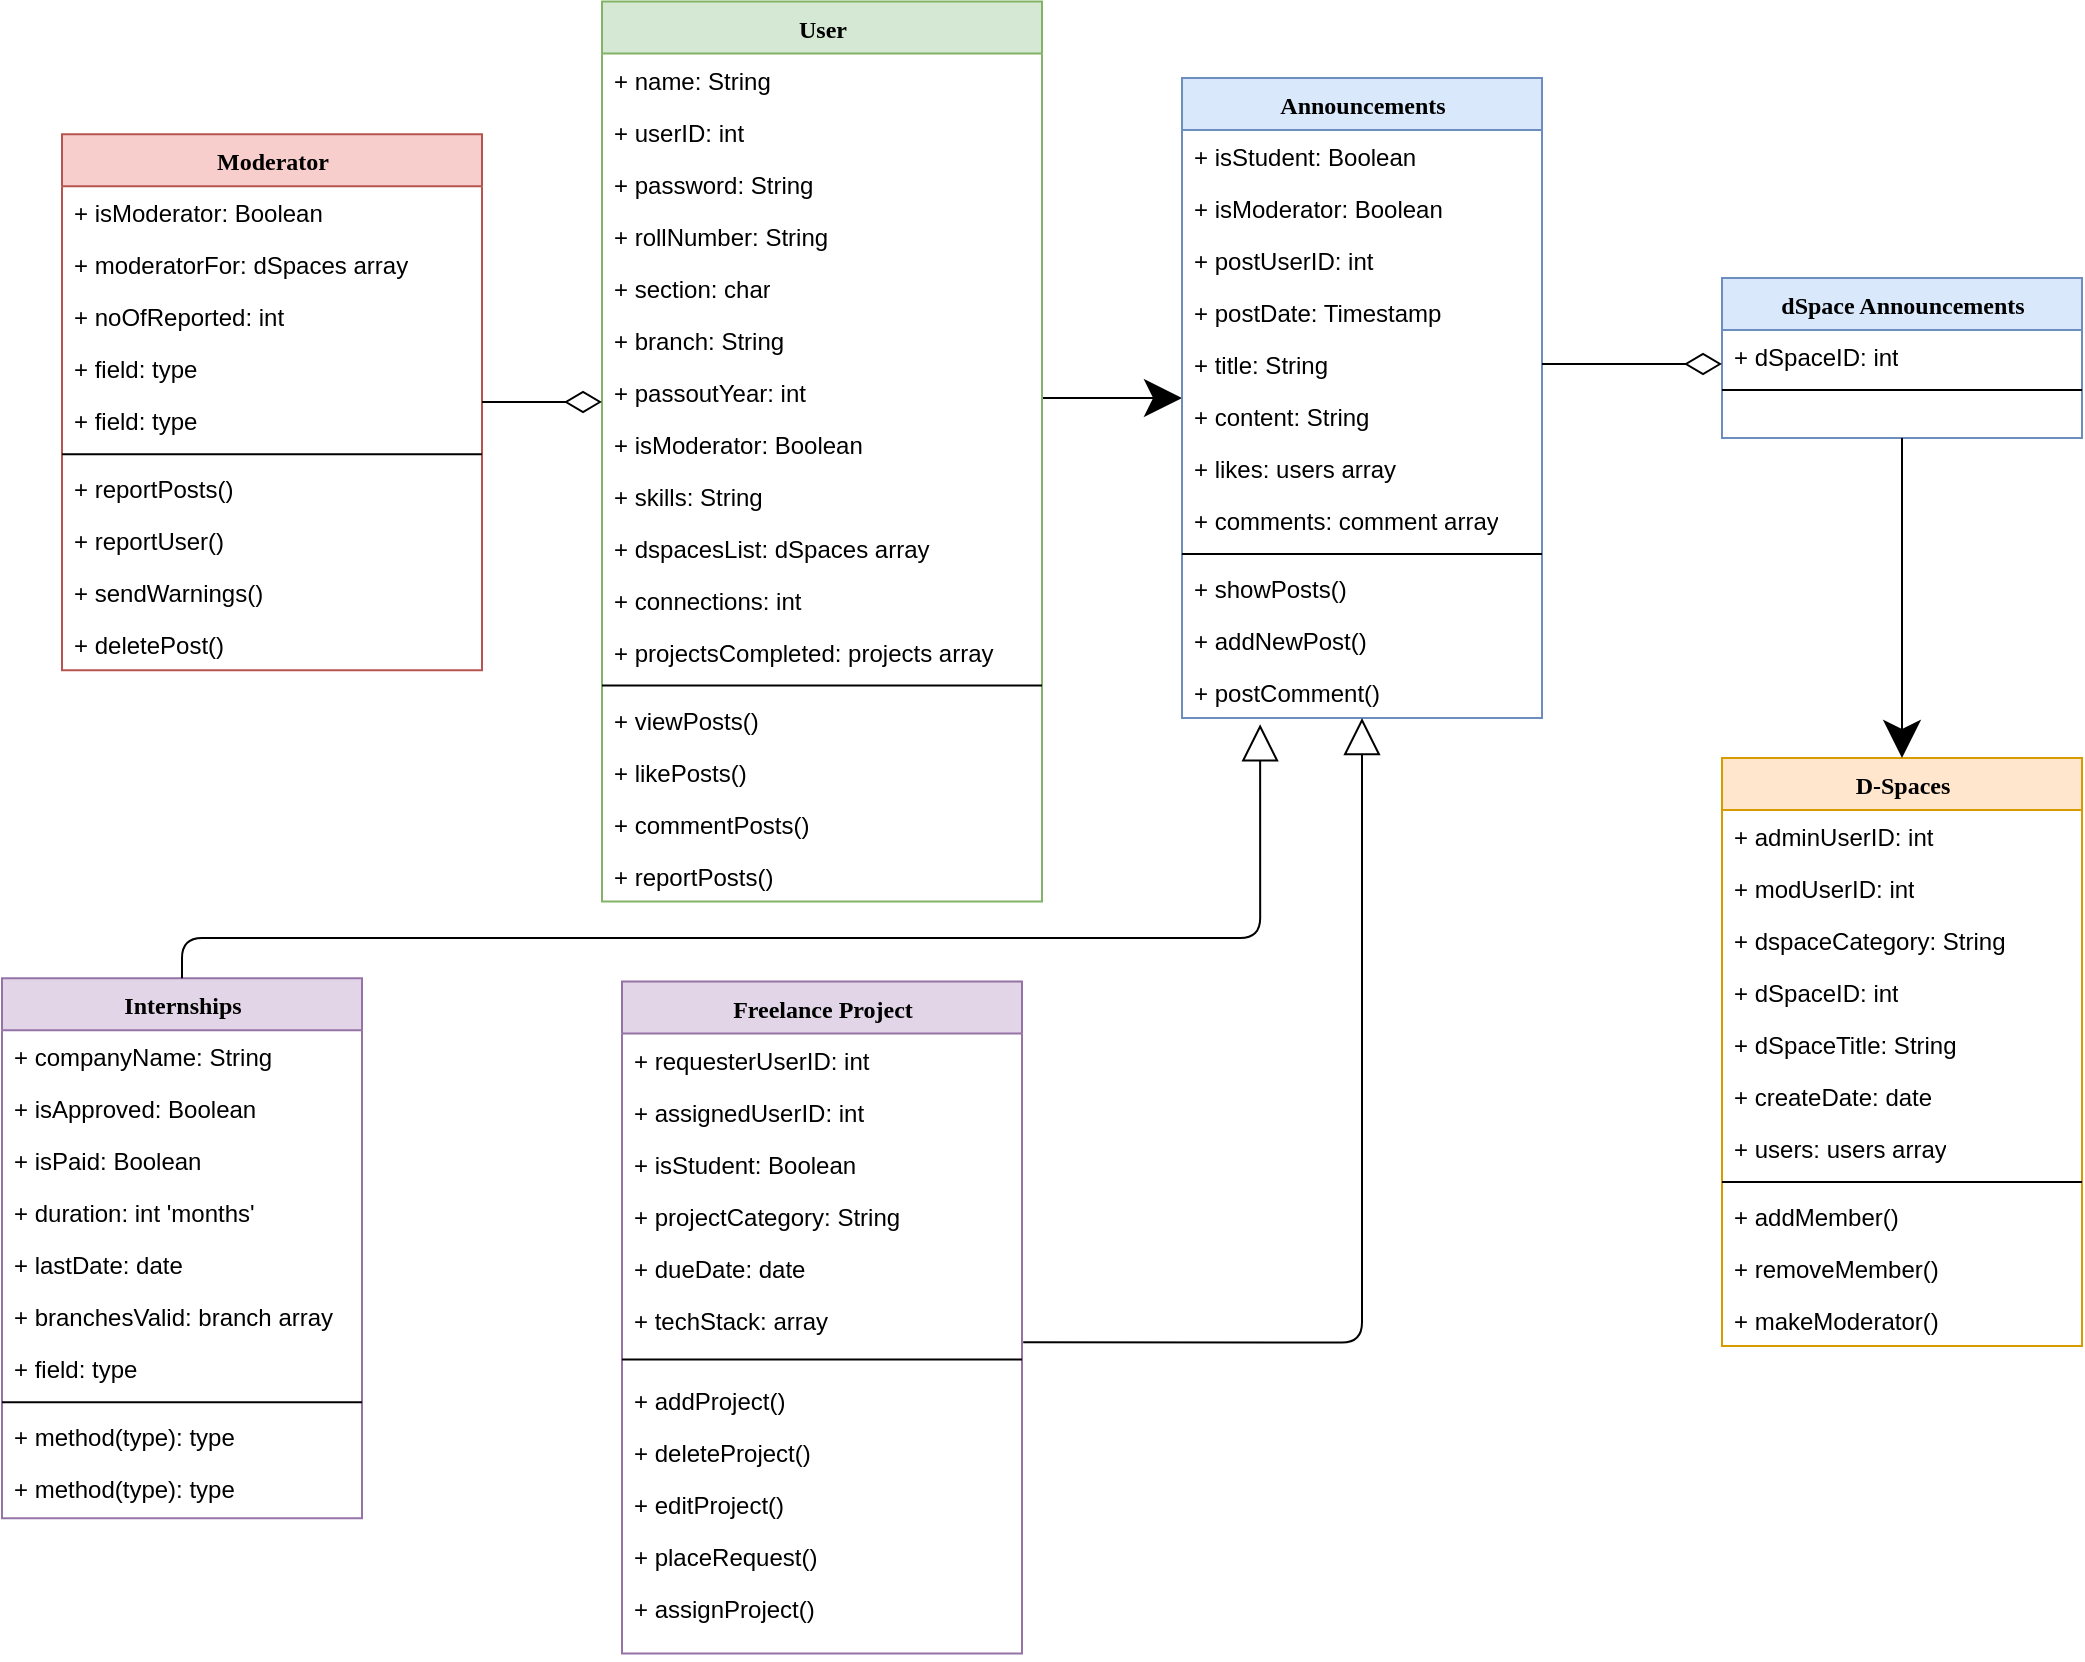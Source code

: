 <mxfile version="12.5.4" type="device"><diagram name="Page-1" id="9f46799a-70d6-7492-0946-bef42562c5a5"><mxGraphModel dx="2031" dy="1064" grid="1" gridSize="10" guides="1" tooltips="1" connect="1" arrows="1" fold="1" page="1" pageScale="1" pageWidth="1100" pageHeight="850" background="#ffffff" math="0" shadow="0"><root><mxCell id="0"/><mxCell id="1" parent="0"/><mxCell id="78961159f06e98e8-17" value="Moderator" style="swimlane;html=1;fontStyle=1;align=center;verticalAlign=top;childLayout=stackLayout;horizontal=1;startSize=26;horizontalStack=0;resizeParent=1;resizeLast=0;collapsible=1;marginBottom=0;swimlaneFillColor=#ffffff;rounded=0;shadow=0;comic=0;labelBackgroundColor=none;strokeWidth=1;fillColor=#f8cecc;fontFamily=Verdana;fontSize=12;strokeColor=#b85450;" parent="1" vertex="1"><mxGeometry x="60" y="78.12" width="210" height="268" as="geometry"/></mxCell><mxCell id="78961159f06e98e8-21" value="+ isModerator: Boolean" style="text;html=1;strokeColor=none;fillColor=none;align=left;verticalAlign=top;spacingLeft=4;spacingRight=4;whiteSpace=wrap;overflow=hidden;rotatable=0;points=[[0,0.5],[1,0.5]];portConstraint=eastwest;" parent="78961159f06e98e8-17" vertex="1"><mxGeometry y="26" width="210" height="26" as="geometry"/></mxCell><mxCell id="78961159f06e98e8-23" value="+ moderatorFor: dSpaces array" style="text;html=1;strokeColor=none;fillColor=none;align=left;verticalAlign=top;spacingLeft=4;spacingRight=4;whiteSpace=wrap;overflow=hidden;rotatable=0;points=[[0,0.5],[1,0.5]];portConstraint=eastwest;" parent="78961159f06e98e8-17" vertex="1"><mxGeometry y="52" width="210" height="26" as="geometry"/></mxCell><mxCell id="78961159f06e98e8-25" value="+ noOfReported: int" style="text;html=1;strokeColor=none;fillColor=none;align=left;verticalAlign=top;spacingLeft=4;spacingRight=4;whiteSpace=wrap;overflow=hidden;rotatable=0;points=[[0,0.5],[1,0.5]];portConstraint=eastwest;" parent="78961159f06e98e8-17" vertex="1"><mxGeometry y="78" width="210" height="26" as="geometry"/></mxCell><mxCell id="78961159f06e98e8-26" value="+ field: type" style="text;html=1;strokeColor=none;fillColor=none;align=left;verticalAlign=top;spacingLeft=4;spacingRight=4;whiteSpace=wrap;overflow=hidden;rotatable=0;points=[[0,0.5],[1,0.5]];portConstraint=eastwest;" parent="78961159f06e98e8-17" vertex="1"><mxGeometry y="104" width="210" height="26" as="geometry"/></mxCell><mxCell id="78961159f06e98e8-24" value="+ field: type" style="text;html=1;strokeColor=none;fillColor=none;align=left;verticalAlign=top;spacingLeft=4;spacingRight=4;whiteSpace=wrap;overflow=hidden;rotatable=0;points=[[0,0.5],[1,0.5]];portConstraint=eastwest;" parent="78961159f06e98e8-17" vertex="1"><mxGeometry y="130" width="210" height="26" as="geometry"/></mxCell><mxCell id="78961159f06e98e8-19" value="" style="line;html=1;strokeWidth=1;fillColor=none;align=left;verticalAlign=middle;spacingTop=-1;spacingLeft=3;spacingRight=3;rotatable=0;labelPosition=right;points=[];portConstraint=eastwest;" parent="78961159f06e98e8-17" vertex="1"><mxGeometry y="156" width="210" height="8" as="geometry"/></mxCell><mxCell id="78961159f06e98e8-20" value="+ reportPosts()" style="text;html=1;strokeColor=none;fillColor=none;align=left;verticalAlign=top;spacingLeft=4;spacingRight=4;whiteSpace=wrap;overflow=hidden;rotatable=0;points=[[0,0.5],[1,0.5]];portConstraint=eastwest;" parent="78961159f06e98e8-17" vertex="1"><mxGeometry y="164" width="210" height="26" as="geometry"/></mxCell><mxCell id="HTf6dV09XzZaomd9vhsP-29" value="+ reportUser()" style="text;html=1;strokeColor=none;fillColor=none;align=left;verticalAlign=top;spacingLeft=4;spacingRight=4;whiteSpace=wrap;overflow=hidden;rotatable=0;points=[[0,0.5],[1,0.5]];portConstraint=eastwest;" vertex="1" parent="78961159f06e98e8-17"><mxGeometry y="190" width="210" height="26" as="geometry"/></mxCell><mxCell id="78961159f06e98e8-27" value="+ sendWarnings()" style="text;html=1;strokeColor=none;fillColor=none;align=left;verticalAlign=top;spacingLeft=4;spacingRight=4;whiteSpace=wrap;overflow=hidden;rotatable=0;points=[[0,0.5],[1,0.5]];portConstraint=eastwest;" parent="78961159f06e98e8-17" vertex="1"><mxGeometry y="216" width="210" height="26" as="geometry"/></mxCell><mxCell id="HTf6dV09XzZaomd9vhsP-28" value="+ deletePost()" style="text;html=1;strokeColor=none;fillColor=none;align=left;verticalAlign=top;spacingLeft=4;spacingRight=4;whiteSpace=wrap;overflow=hidden;rotatable=0;points=[[0,0.5],[1,0.5]];portConstraint=eastwest;" vertex="1" parent="78961159f06e98e8-17"><mxGeometry y="242" width="210" height="26" as="geometry"/></mxCell><mxCell id="78961159f06e98e8-122" style="edgeStyle=elbowEdgeStyle;html=1;labelBackgroundColor=none;startFill=0;startSize=8;endArrow=classic;endFill=1;endSize=16;fontFamily=Verdana;fontSize=12;elbow=vertical;" parent="1" source="78961159f06e98e8-30" target="78961159f06e98e8-43" edge="1"><mxGeometry relative="1" as="geometry"/></mxCell><mxCell id="78961159f06e98e8-30" value="User" style="swimlane;html=1;fontStyle=1;align=center;verticalAlign=top;childLayout=stackLayout;horizontal=1;startSize=26;horizontalStack=0;resizeParent=1;resizeLast=0;collapsible=1;marginBottom=0;swimlaneFillColor=#ffffff;rounded=0;shadow=0;comic=0;labelBackgroundColor=none;strokeWidth=1;fillColor=#d5e8d4;fontFamily=Verdana;fontSize=12;strokeColor=#82b366;" parent="1" vertex="1"><mxGeometry x="330" y="11.71" width="220" height="450" as="geometry"/></mxCell><mxCell id="78961159f06e98e8-31" value="+ name: String" style="text;html=1;strokeColor=none;fillColor=none;align=left;verticalAlign=top;spacingLeft=4;spacingRight=4;whiteSpace=wrap;overflow=hidden;rotatable=0;points=[[0,0.5],[1,0.5]];portConstraint=eastwest;" parent="78961159f06e98e8-30" vertex="1"><mxGeometry y="26" width="220" height="26" as="geometry"/></mxCell><mxCell id="78961159f06e98e8-32" value="+ userID: int" style="text;html=1;strokeColor=none;fillColor=none;align=left;verticalAlign=top;spacingLeft=4;spacingRight=4;whiteSpace=wrap;overflow=hidden;rotatable=0;points=[[0,0.5],[1,0.5]];portConstraint=eastwest;" parent="78961159f06e98e8-30" vertex="1"><mxGeometry y="52" width="220" height="26" as="geometry"/></mxCell><mxCell id="78961159f06e98e8-37" value="+ password: String" style="text;html=1;strokeColor=none;fillColor=none;align=left;verticalAlign=top;spacingLeft=4;spacingRight=4;whiteSpace=wrap;overflow=hidden;rotatable=0;points=[[0,0.5],[1,0.5]];portConstraint=eastwest;" parent="78961159f06e98e8-30" vertex="1"><mxGeometry y="78" width="220" height="26" as="geometry"/></mxCell><mxCell id="HTf6dV09XzZaomd9vhsP-19" value="+ rollNumber: String" style="text;html=1;strokeColor=none;fillColor=none;align=left;verticalAlign=top;spacingLeft=4;spacingRight=4;whiteSpace=wrap;overflow=hidden;rotatable=0;points=[[0,0.5],[1,0.5]];portConstraint=eastwest;" vertex="1" parent="78961159f06e98e8-30"><mxGeometry y="104" width="220" height="26" as="geometry"/></mxCell><mxCell id="HTf6dV09XzZaomd9vhsP-20" value="+ section: char" style="text;html=1;strokeColor=none;fillColor=none;align=left;verticalAlign=top;spacingLeft=4;spacingRight=4;whiteSpace=wrap;overflow=hidden;rotatable=0;points=[[0,0.5],[1,0.5]];portConstraint=eastwest;" vertex="1" parent="78961159f06e98e8-30"><mxGeometry y="130" width="220" height="26" as="geometry"/></mxCell><mxCell id="78961159f06e98e8-33" value="+ branch: String" style="text;html=1;strokeColor=none;fillColor=none;align=left;verticalAlign=top;spacingLeft=4;spacingRight=4;whiteSpace=wrap;overflow=hidden;rotatable=0;points=[[0,0.5],[1,0.5]];portConstraint=eastwest;" parent="78961159f06e98e8-30" vertex="1"><mxGeometry y="156" width="220" height="26" as="geometry"/></mxCell><mxCell id="78961159f06e98e8-34" value="+ passoutYear: int" style="text;html=1;strokeColor=none;fillColor=none;align=left;verticalAlign=top;spacingLeft=4;spacingRight=4;whiteSpace=wrap;overflow=hidden;rotatable=0;points=[[0,0.5],[1,0.5]];portConstraint=eastwest;" parent="78961159f06e98e8-30" vertex="1"><mxGeometry y="182" width="220" height="26" as="geometry"/></mxCell><mxCell id="HTf6dV09XzZaomd9vhsP-18" value="+ isModerator: Boolean" style="text;html=1;strokeColor=none;fillColor=none;align=left;verticalAlign=top;spacingLeft=4;spacingRight=4;whiteSpace=wrap;overflow=hidden;rotatable=0;points=[[0,0.5],[1,0.5]];portConstraint=eastwest;" vertex="1" parent="78961159f06e98e8-30"><mxGeometry y="208" width="220" height="26" as="geometry"/></mxCell><mxCell id="78961159f06e98e8-36" value="+ skills: String" style="text;html=1;strokeColor=none;fillColor=none;align=left;verticalAlign=top;spacingLeft=4;spacingRight=4;whiteSpace=wrap;overflow=hidden;rotatable=0;points=[[0,0.5],[1,0.5]];portConstraint=eastwest;" parent="78961159f06e98e8-30" vertex="1"><mxGeometry y="234" width="220" height="26" as="geometry"/></mxCell><mxCell id="HTf6dV09XzZaomd9vhsP-22" value="+ dspacesList: dSpaces array" style="text;html=1;strokeColor=none;fillColor=none;align=left;verticalAlign=top;spacingLeft=4;spacingRight=4;whiteSpace=wrap;overflow=hidden;rotatable=0;points=[[0,0.5],[1,0.5]];portConstraint=eastwest;" vertex="1" parent="78961159f06e98e8-30"><mxGeometry y="260" width="220" height="26" as="geometry"/></mxCell><mxCell id="HTf6dV09XzZaomd9vhsP-21" value="+ connections: int" style="text;html=1;strokeColor=none;fillColor=none;align=left;verticalAlign=top;spacingLeft=4;spacingRight=4;whiteSpace=wrap;overflow=hidden;rotatable=0;points=[[0,0.5],[1,0.5]];portConstraint=eastwest;" vertex="1" parent="78961159f06e98e8-30"><mxGeometry y="286" width="220" height="26" as="geometry"/></mxCell><mxCell id="HTf6dV09XzZaomd9vhsP-24" value="+ projectsCompleted: projects array" style="text;html=1;strokeColor=none;fillColor=none;align=left;verticalAlign=top;spacingLeft=4;spacingRight=4;whiteSpace=wrap;overflow=hidden;rotatable=0;points=[[0,0.5],[1,0.5]];portConstraint=eastwest;" vertex="1" parent="78961159f06e98e8-30"><mxGeometry y="312" width="220" height="26" as="geometry"/></mxCell><mxCell id="78961159f06e98e8-38" value="" style="line;html=1;strokeWidth=1;fillColor=none;align=left;verticalAlign=middle;spacingTop=-1;spacingLeft=3;spacingRight=3;rotatable=0;labelPosition=right;points=[];portConstraint=eastwest;" parent="78961159f06e98e8-30" vertex="1"><mxGeometry y="338" width="220" height="8" as="geometry"/></mxCell><mxCell id="78961159f06e98e8-39" value="+ viewPosts()" style="text;html=1;strokeColor=none;fillColor=none;align=left;verticalAlign=top;spacingLeft=4;spacingRight=4;whiteSpace=wrap;overflow=hidden;rotatable=0;points=[[0,0.5],[1,0.5]];portConstraint=eastwest;" parent="78961159f06e98e8-30" vertex="1"><mxGeometry y="346" width="220" height="26" as="geometry"/></mxCell><mxCell id="78961159f06e98e8-40" value="+ likePosts()" style="text;html=1;strokeColor=none;fillColor=none;align=left;verticalAlign=top;spacingLeft=4;spacingRight=4;whiteSpace=wrap;overflow=hidden;rotatable=0;points=[[0,0.5],[1,0.5]];portConstraint=eastwest;" parent="78961159f06e98e8-30" vertex="1"><mxGeometry y="372" width="220" height="26" as="geometry"/></mxCell><mxCell id="HTf6dV09XzZaomd9vhsP-70" value="+ commentPosts()" style="text;html=1;strokeColor=none;fillColor=none;align=left;verticalAlign=top;spacingLeft=4;spacingRight=4;whiteSpace=wrap;overflow=hidden;rotatable=0;points=[[0,0.5],[1,0.5]];portConstraint=eastwest;" vertex="1" parent="78961159f06e98e8-30"><mxGeometry y="398" width="220" height="26" as="geometry"/></mxCell><mxCell id="78961159f06e98e8-42" value="+ reportPosts()" style="text;html=1;strokeColor=none;fillColor=none;align=left;verticalAlign=top;spacingLeft=4;spacingRight=4;whiteSpace=wrap;overflow=hidden;rotatable=0;points=[[0,0.5],[1,0.5]];portConstraint=eastwest;" parent="78961159f06e98e8-30" vertex="1"><mxGeometry y="424" width="220" height="26" as="geometry"/></mxCell><mxCell id="78961159f06e98e8-43" value="Announcements" style="swimlane;html=1;fontStyle=1;align=center;verticalAlign=top;childLayout=stackLayout;horizontal=1;startSize=26;horizontalStack=0;resizeParent=1;resizeLast=0;collapsible=1;marginBottom=0;swimlaneFillColor=#ffffff;rounded=0;shadow=0;comic=0;labelBackgroundColor=none;strokeWidth=1;fillColor=#dae8fc;fontFamily=Verdana;fontSize=12;strokeColor=#6c8ebf;" parent="1" vertex="1"><mxGeometry x="620" y="50" width="180" height="320" as="geometry"/></mxCell><mxCell id="78961159f06e98e8-44" value="+ isStudent: Boolean" style="text;html=1;strokeColor=none;fillColor=none;align=left;verticalAlign=top;spacingLeft=4;spacingRight=4;whiteSpace=wrap;overflow=hidden;rotatable=0;points=[[0,0.5],[1,0.5]];portConstraint=eastwest;" parent="78961159f06e98e8-43" vertex="1"><mxGeometry y="26" width="180" height="26" as="geometry"/></mxCell><mxCell id="78961159f06e98e8-45" value="+ isModerator: Boolean" style="text;html=1;strokeColor=none;fillColor=none;align=left;verticalAlign=top;spacingLeft=4;spacingRight=4;whiteSpace=wrap;overflow=hidden;rotatable=0;points=[[0,0.5],[1,0.5]];portConstraint=eastwest;" parent="78961159f06e98e8-43" vertex="1"><mxGeometry y="52" width="180" height="26" as="geometry"/></mxCell><mxCell id="78961159f06e98e8-49" value="+ postUserID: int" style="text;html=1;strokeColor=none;fillColor=none;align=left;verticalAlign=top;spacingLeft=4;spacingRight=4;whiteSpace=wrap;overflow=hidden;rotatable=0;points=[[0,0.5],[1,0.5]];portConstraint=eastwest;" parent="78961159f06e98e8-43" vertex="1"><mxGeometry y="78" width="180" height="26" as="geometry"/></mxCell><mxCell id="HTf6dV09XzZaomd9vhsP-32" value="+ postDate: Timestamp" style="text;html=1;strokeColor=none;fillColor=none;align=left;verticalAlign=top;spacingLeft=4;spacingRight=4;whiteSpace=wrap;overflow=hidden;rotatable=0;points=[[0,0.5],[1,0.5]];portConstraint=eastwest;" vertex="1" parent="78961159f06e98e8-43"><mxGeometry y="104" width="180" height="26" as="geometry"/></mxCell><mxCell id="78961159f06e98e8-50" value="+ title: String" style="text;html=1;strokeColor=none;fillColor=none;align=left;verticalAlign=top;spacingLeft=4;spacingRight=4;whiteSpace=wrap;overflow=hidden;rotatable=0;points=[[0,0.5],[1,0.5]];portConstraint=eastwest;" parent="78961159f06e98e8-43" vertex="1"><mxGeometry y="130" width="180" height="26" as="geometry"/></mxCell><mxCell id="HTf6dV09XzZaomd9vhsP-31" value="+ content: String" style="text;html=1;strokeColor=none;fillColor=none;align=left;verticalAlign=top;spacingLeft=4;spacingRight=4;whiteSpace=wrap;overflow=hidden;rotatable=0;points=[[0,0.5],[1,0.5]];portConstraint=eastwest;" vertex="1" parent="78961159f06e98e8-43"><mxGeometry y="156" width="180" height="26" as="geometry"/></mxCell><mxCell id="HTf6dV09XzZaomd9vhsP-68" value="+ likes: users array" style="text;html=1;strokeColor=none;fillColor=none;align=left;verticalAlign=top;spacingLeft=4;spacingRight=4;whiteSpace=wrap;overflow=hidden;rotatable=0;points=[[0,0.5],[1,0.5]];portConstraint=eastwest;" vertex="1" parent="78961159f06e98e8-43"><mxGeometry y="182" width="180" height="26" as="geometry"/></mxCell><mxCell id="HTf6dV09XzZaomd9vhsP-69" value="+ comments: comment array" style="text;html=1;strokeColor=none;fillColor=none;align=left;verticalAlign=top;spacingLeft=4;spacingRight=4;whiteSpace=wrap;overflow=hidden;rotatable=0;points=[[0,0.5],[1,0.5]];portConstraint=eastwest;" vertex="1" parent="78961159f06e98e8-43"><mxGeometry y="208" width="180" height="26" as="geometry"/></mxCell><mxCell id="78961159f06e98e8-51" value="" style="line;html=1;strokeWidth=1;fillColor=none;align=left;verticalAlign=middle;spacingTop=-1;spacingLeft=3;spacingRight=3;rotatable=0;labelPosition=right;points=[];portConstraint=eastwest;" parent="78961159f06e98e8-43" vertex="1"><mxGeometry y="234" width="180" height="8" as="geometry"/></mxCell><mxCell id="78961159f06e98e8-52" value="+ showPosts()" style="text;html=1;strokeColor=none;fillColor=none;align=left;verticalAlign=top;spacingLeft=4;spacingRight=4;whiteSpace=wrap;overflow=hidden;rotatable=0;points=[[0,0.5],[1,0.5]];portConstraint=eastwest;" parent="78961159f06e98e8-43" vertex="1"><mxGeometry y="242" width="180" height="26" as="geometry"/></mxCell><mxCell id="78961159f06e98e8-53" value="+ addNewPost()" style="text;html=1;strokeColor=none;fillColor=none;align=left;verticalAlign=top;spacingLeft=4;spacingRight=4;whiteSpace=wrap;overflow=hidden;rotatable=0;points=[[0,0.5],[1,0.5]];portConstraint=eastwest;" parent="78961159f06e98e8-43" vertex="1"><mxGeometry y="268" width="180" height="26" as="geometry"/></mxCell><mxCell id="HTf6dV09XzZaomd9vhsP-10" value="+ postComment()" style="text;html=1;strokeColor=none;fillColor=none;align=left;verticalAlign=top;spacingLeft=4;spacingRight=4;whiteSpace=wrap;overflow=hidden;rotatable=0;points=[[0,0.5],[1,0.5]];portConstraint=eastwest;" vertex="1" parent="78961159f06e98e8-43"><mxGeometry y="294" width="180" height="26" as="geometry"/></mxCell><mxCell id="78961159f06e98e8-82" value="Internships" style="swimlane;html=1;fontStyle=1;align=center;verticalAlign=top;childLayout=stackLayout;horizontal=1;startSize=26;horizontalStack=0;resizeParent=1;resizeLast=0;collapsible=1;marginBottom=0;swimlaneFillColor=#ffffff;rounded=0;shadow=0;comic=0;labelBackgroundColor=none;strokeWidth=1;fillColor=#e1d5e7;fontFamily=Verdana;fontSize=12;strokeColor=#9673a6;" parent="1" vertex="1"><mxGeometry x="30" y="500.12" width="180" height="270" as="geometry"/></mxCell><mxCell id="78961159f06e98e8-83" value="+ companyName: String" style="text;html=1;strokeColor=none;fillColor=none;align=left;verticalAlign=top;spacingLeft=4;spacingRight=4;whiteSpace=wrap;overflow=hidden;rotatable=0;points=[[0,0.5],[1,0.5]];portConstraint=eastwest;" parent="78961159f06e98e8-82" vertex="1"><mxGeometry y="26" width="180" height="26" as="geometry"/></mxCell><mxCell id="78961159f06e98e8-84" value="+ isApproved: Boolean" style="text;html=1;strokeColor=none;fillColor=none;align=left;verticalAlign=top;spacingLeft=4;spacingRight=4;whiteSpace=wrap;overflow=hidden;rotatable=0;points=[[0,0.5],[1,0.5]];portConstraint=eastwest;" parent="78961159f06e98e8-82" vertex="1"><mxGeometry y="52" width="180" height="26" as="geometry"/></mxCell><mxCell id="78961159f06e98e8-85" value="+ isPaid: Boolean" style="text;html=1;strokeColor=none;fillColor=none;align=left;verticalAlign=top;spacingLeft=4;spacingRight=4;whiteSpace=wrap;overflow=hidden;rotatable=0;points=[[0,0.5],[1,0.5]];portConstraint=eastwest;" parent="78961159f06e98e8-82" vertex="1"><mxGeometry y="78" width="180" height="26" as="geometry"/></mxCell><mxCell id="78961159f06e98e8-86" value="+ duration: int 'months'" style="text;html=1;strokeColor=none;fillColor=none;align=left;verticalAlign=top;spacingLeft=4;spacingRight=4;whiteSpace=wrap;overflow=hidden;rotatable=0;points=[[0,0.5],[1,0.5]];portConstraint=eastwest;" parent="78961159f06e98e8-82" vertex="1"><mxGeometry y="104" width="180" height="26" as="geometry"/></mxCell><mxCell id="78961159f06e98e8-87" value="+ lastDate: date" style="text;html=1;strokeColor=none;fillColor=none;align=left;verticalAlign=top;spacingLeft=4;spacingRight=4;whiteSpace=wrap;overflow=hidden;rotatable=0;points=[[0,0.5],[1,0.5]];portConstraint=eastwest;" parent="78961159f06e98e8-82" vertex="1"><mxGeometry y="130" width="180" height="26" as="geometry"/></mxCell><mxCell id="78961159f06e98e8-88" value="+ branchesValid: branch array" style="text;html=1;strokeColor=none;fillColor=none;align=left;verticalAlign=top;spacingLeft=4;spacingRight=4;whiteSpace=wrap;overflow=hidden;rotatable=0;points=[[0,0.5],[1,0.5]];portConstraint=eastwest;" parent="78961159f06e98e8-82" vertex="1"><mxGeometry y="156" width="180" height="26" as="geometry"/></mxCell><mxCell id="78961159f06e98e8-89" value="+ field: type" style="text;html=1;strokeColor=none;fillColor=none;align=left;verticalAlign=top;spacingLeft=4;spacingRight=4;whiteSpace=wrap;overflow=hidden;rotatable=0;points=[[0,0.5],[1,0.5]];portConstraint=eastwest;" parent="78961159f06e98e8-82" vertex="1"><mxGeometry y="182" width="180" height="26" as="geometry"/></mxCell><mxCell id="78961159f06e98e8-90" value="" style="line;html=1;strokeWidth=1;fillColor=none;align=left;verticalAlign=middle;spacingTop=-1;spacingLeft=3;spacingRight=3;rotatable=0;labelPosition=right;points=[];portConstraint=eastwest;" parent="78961159f06e98e8-82" vertex="1"><mxGeometry y="208" width="180" height="8" as="geometry"/></mxCell><mxCell id="78961159f06e98e8-91" value="+ method(type): type" style="text;html=1;strokeColor=none;fillColor=none;align=left;verticalAlign=top;spacingLeft=4;spacingRight=4;whiteSpace=wrap;overflow=hidden;rotatable=0;points=[[0,0.5],[1,0.5]];portConstraint=eastwest;" parent="78961159f06e98e8-82" vertex="1"><mxGeometry y="216" width="180" height="26" as="geometry"/></mxCell><mxCell id="78961159f06e98e8-94" value="+ method(type): type" style="text;html=1;strokeColor=none;fillColor=none;align=left;verticalAlign=top;spacingLeft=4;spacingRight=4;whiteSpace=wrap;overflow=hidden;rotatable=0;points=[[0,0.5],[1,0.5]];portConstraint=eastwest;" parent="78961159f06e98e8-82" vertex="1"><mxGeometry y="242" width="180" height="26" as="geometry"/></mxCell><mxCell id="78961159f06e98e8-95" value="D-Spaces" style="swimlane;html=1;fontStyle=1;align=center;verticalAlign=top;childLayout=stackLayout;horizontal=1;startSize=26;horizontalStack=0;resizeParent=1;resizeLast=0;collapsible=1;marginBottom=0;swimlaneFillColor=#ffffff;rounded=0;shadow=0;comic=0;labelBackgroundColor=none;strokeWidth=1;fillColor=#ffe6cc;fontFamily=Verdana;fontSize=12;strokeColor=#d79b00;" parent="1" vertex="1"><mxGeometry x="890" y="390" width="180" height="294" as="geometry"/></mxCell><mxCell id="78961159f06e98e8-96" value="+ adminUserID: int" style="text;html=1;strokeColor=none;fillColor=none;align=left;verticalAlign=top;spacingLeft=4;spacingRight=4;whiteSpace=wrap;overflow=hidden;rotatable=0;points=[[0,0.5],[1,0.5]];portConstraint=eastwest;" parent="78961159f06e98e8-95" vertex="1"><mxGeometry y="26" width="180" height="26" as="geometry"/></mxCell><mxCell id="HTf6dV09XzZaomd9vhsP-36" value="+ modUserID: int" style="text;html=1;strokeColor=none;fillColor=none;align=left;verticalAlign=top;spacingLeft=4;spacingRight=4;whiteSpace=wrap;overflow=hidden;rotatable=0;points=[[0,0.5],[1,0.5]];portConstraint=eastwest;" vertex="1" parent="78961159f06e98e8-95"><mxGeometry y="52" width="180" height="26" as="geometry"/></mxCell><mxCell id="78961159f06e98e8-97" value="+ dspaceCategory: String" style="text;html=1;strokeColor=none;fillColor=none;align=left;verticalAlign=top;spacingLeft=4;spacingRight=4;whiteSpace=wrap;overflow=hidden;rotatable=0;points=[[0,0.5],[1,0.5]];portConstraint=eastwest;" parent="78961159f06e98e8-95" vertex="1"><mxGeometry y="78" width="180" height="26" as="geometry"/></mxCell><mxCell id="78961159f06e98e8-98" value="+ dSpaceID: int" style="text;html=1;strokeColor=none;fillColor=none;align=left;verticalAlign=top;spacingLeft=4;spacingRight=4;whiteSpace=wrap;overflow=hidden;rotatable=0;points=[[0,0.5],[1,0.5]];portConstraint=eastwest;" parent="78961159f06e98e8-95" vertex="1"><mxGeometry y="104" width="180" height="26" as="geometry"/></mxCell><mxCell id="HTf6dV09XzZaomd9vhsP-35" value="+ dSpaceTitle: String" style="text;html=1;strokeColor=none;fillColor=none;align=left;verticalAlign=top;spacingLeft=4;spacingRight=4;whiteSpace=wrap;overflow=hidden;rotatable=0;points=[[0,0.5],[1,0.5]];portConstraint=eastwest;" vertex="1" parent="78961159f06e98e8-95"><mxGeometry y="130" width="180" height="26" as="geometry"/></mxCell><mxCell id="78961159f06e98e8-102" value="+ createDate: date" style="text;html=1;strokeColor=none;fillColor=none;align=left;verticalAlign=top;spacingLeft=4;spacingRight=4;whiteSpace=wrap;overflow=hidden;rotatable=0;points=[[0,0.5],[1,0.5]];portConstraint=eastwest;" parent="78961159f06e98e8-95" vertex="1"><mxGeometry y="156" width="180" height="26" as="geometry"/></mxCell><mxCell id="HTf6dV09XzZaomd9vhsP-50" value="+ users: users array" style="text;html=1;strokeColor=none;fillColor=none;align=left;verticalAlign=top;spacingLeft=4;spacingRight=4;whiteSpace=wrap;overflow=hidden;rotatable=0;points=[[0,0.5],[1,0.5]];portConstraint=eastwest;" vertex="1" parent="78961159f06e98e8-95"><mxGeometry y="182" width="180" height="26" as="geometry"/></mxCell><mxCell id="78961159f06e98e8-103" value="" style="line;html=1;strokeWidth=1;fillColor=none;align=left;verticalAlign=middle;spacingTop=-1;spacingLeft=3;spacingRight=3;rotatable=0;labelPosition=right;points=[];portConstraint=eastwest;" parent="78961159f06e98e8-95" vertex="1"><mxGeometry y="208" width="180" height="8" as="geometry"/></mxCell><mxCell id="78961159f06e98e8-104" value="+ addMember()" style="text;html=1;strokeColor=none;fillColor=none;align=left;verticalAlign=top;spacingLeft=4;spacingRight=4;whiteSpace=wrap;overflow=hidden;rotatable=0;points=[[0,0.5],[1,0.5]];portConstraint=eastwest;" parent="78961159f06e98e8-95" vertex="1"><mxGeometry y="216" width="180" height="26" as="geometry"/></mxCell><mxCell id="HTf6dV09XzZaomd9vhsP-33" value="+ removeMember()" style="text;html=1;strokeColor=none;fillColor=none;align=left;verticalAlign=top;spacingLeft=4;spacingRight=4;whiteSpace=wrap;overflow=hidden;rotatable=0;points=[[0,0.5],[1,0.5]];portConstraint=eastwest;" vertex="1" parent="78961159f06e98e8-95"><mxGeometry y="242" width="180" height="26" as="geometry"/></mxCell><mxCell id="HTf6dV09XzZaomd9vhsP-34" value="+ makeModerator()" style="text;html=1;strokeColor=none;fillColor=none;align=left;verticalAlign=top;spacingLeft=4;spacingRight=4;whiteSpace=wrap;overflow=hidden;rotatable=0;points=[[0,0.5],[1,0.5]];portConstraint=eastwest;" vertex="1" parent="78961159f06e98e8-95"><mxGeometry y="268" width="180" height="26" as="geometry"/></mxCell><mxCell id="78961159f06e98e8-126" style="html=1;labelBackgroundColor=none;startFill=0;startSize=8;endArrow=block;endFill=0;endSize=16;fontFamily=Verdana;fontSize=12;exitX=1.003;exitY=0.941;exitDx=0;exitDy=0;exitPerimeter=0;edgeStyle=orthogonalEdgeStyle;" parent="1" source="HTf6dV09XzZaomd9vhsP-27" target="78961159f06e98e8-43" edge="1"><mxGeometry relative="1" as="geometry"/></mxCell><mxCell id="78961159f06e98e8-108" value="Freelance Project" style="swimlane;html=1;fontStyle=1;align=center;verticalAlign=top;childLayout=stackLayout;horizontal=1;startSize=26;horizontalStack=0;resizeParent=1;resizeLast=0;collapsible=1;marginBottom=0;swimlaneFillColor=#ffffff;rounded=0;shadow=0;comic=0;labelBackgroundColor=none;strokeWidth=1;fillColor=#e1d5e7;fontFamily=Verdana;fontSize=12;strokeColor=#9673a6;" parent="1" vertex="1"><mxGeometry x="340" y="501.71" width="200" height="336" as="geometry"/></mxCell><mxCell id="78961159f06e98e8-109" value="+ requesterUserID: int" style="text;html=1;strokeColor=none;fillColor=none;align=left;verticalAlign=top;spacingLeft=4;spacingRight=4;whiteSpace=wrap;overflow=hidden;rotatable=0;points=[[0,0.5],[1,0.5]];portConstraint=eastwest;" parent="78961159f06e98e8-108" vertex="1"><mxGeometry y="26" width="200" height="26" as="geometry"/></mxCell><mxCell id="78961159f06e98e8-110" value="+ assignedUserID: int" style="text;html=1;strokeColor=none;fillColor=none;align=left;verticalAlign=top;spacingLeft=4;spacingRight=4;whiteSpace=wrap;overflow=hidden;rotatable=0;points=[[0,0.5],[1,0.5]];portConstraint=eastwest;" parent="78961159f06e98e8-108" vertex="1"><mxGeometry y="52" width="200" height="26" as="geometry"/></mxCell><mxCell id="HTf6dV09XzZaomd9vhsP-12" value="+ isStudent: Boolean" style="text;html=1;strokeColor=none;fillColor=none;align=left;verticalAlign=top;spacingLeft=4;spacingRight=4;whiteSpace=wrap;overflow=hidden;rotatable=0;points=[[0,0.5],[1,0.5]];portConstraint=eastwest;" vertex="1" parent="78961159f06e98e8-108"><mxGeometry y="78" width="200" height="26" as="geometry"/></mxCell><mxCell id="HTf6dV09XzZaomd9vhsP-17" value="+ projectCategory: String" style="text;html=1;strokeColor=none;fillColor=none;align=left;verticalAlign=top;spacingLeft=4;spacingRight=4;whiteSpace=wrap;overflow=hidden;rotatable=0;points=[[0,0.5],[1,0.5]];portConstraint=eastwest;" vertex="1" parent="78961159f06e98e8-108"><mxGeometry y="104" width="200" height="26" as="geometry"/></mxCell><mxCell id="HTf6dV09XzZaomd9vhsP-25" value="+ dueDate: date" style="text;html=1;strokeColor=none;fillColor=none;align=left;verticalAlign=top;spacingLeft=4;spacingRight=4;whiteSpace=wrap;overflow=hidden;rotatable=0;points=[[0,0.5],[1,0.5]];portConstraint=eastwest;" vertex="1" parent="78961159f06e98e8-108"><mxGeometry y="130" width="200" height="26" as="geometry"/></mxCell><mxCell id="HTf6dV09XzZaomd9vhsP-27" value="+ techStack: array" style="text;html=1;strokeColor=none;fillColor=none;align=left;verticalAlign=top;spacingLeft=4;spacingRight=4;whiteSpace=wrap;overflow=hidden;rotatable=0;points=[[0,0.5],[1,0.5]];portConstraint=eastwest;" vertex="1" parent="78961159f06e98e8-108"><mxGeometry y="156" width="200" height="26" as="geometry"/></mxCell><mxCell id="78961159f06e98e8-116" value="" style="line;html=1;strokeWidth=1;fillColor=none;align=left;verticalAlign=middle;spacingTop=-1;spacingLeft=3;spacingRight=3;rotatable=0;labelPosition=right;points=[];portConstraint=eastwest;" parent="78961159f06e98e8-108" vertex="1"><mxGeometry y="182" width="200" height="14" as="geometry"/></mxCell><mxCell id="78961159f06e98e8-117" value="+ addProject()" style="text;html=1;strokeColor=none;fillColor=none;align=left;verticalAlign=top;spacingLeft=4;spacingRight=4;whiteSpace=wrap;overflow=hidden;rotatable=0;points=[[0,0.5],[1,0.5]];portConstraint=eastwest;" parent="78961159f06e98e8-108" vertex="1"><mxGeometry y="196" width="200" height="26" as="geometry"/></mxCell><mxCell id="78961159f06e98e8-120" value="+ deleteProject()" style="text;html=1;strokeColor=none;fillColor=none;align=left;verticalAlign=top;spacingLeft=4;spacingRight=4;whiteSpace=wrap;overflow=hidden;rotatable=0;points=[[0,0.5],[1,0.5]];portConstraint=eastwest;" parent="78961159f06e98e8-108" vertex="1"><mxGeometry y="222" width="200" height="26" as="geometry"/></mxCell><mxCell id="HTf6dV09XzZaomd9vhsP-14" value="+ editProject()" style="text;html=1;strokeColor=none;fillColor=none;align=left;verticalAlign=top;spacingLeft=4;spacingRight=4;whiteSpace=wrap;overflow=hidden;rotatable=0;points=[[0,0.5],[1,0.5]];portConstraint=eastwest;" vertex="1" parent="78961159f06e98e8-108"><mxGeometry y="248" width="200" height="26" as="geometry"/></mxCell><mxCell id="HTf6dV09XzZaomd9vhsP-16" value="+ placeRequest()" style="text;html=1;strokeColor=none;fillColor=none;align=left;verticalAlign=top;spacingLeft=4;spacingRight=4;whiteSpace=wrap;overflow=hidden;rotatable=0;points=[[0,0.5],[1,0.5]];portConstraint=eastwest;" vertex="1" parent="78961159f06e98e8-108"><mxGeometry y="274" width="200" height="26" as="geometry"/></mxCell><mxCell id="HTf6dV09XzZaomd9vhsP-15" value="+ assignProject()" style="text;html=1;strokeColor=none;fillColor=none;align=left;verticalAlign=top;spacingLeft=4;spacingRight=4;whiteSpace=wrap;overflow=hidden;rotatable=0;points=[[0,0.5],[1,0.5]];portConstraint=eastwest;" vertex="1" parent="78961159f06e98e8-108"><mxGeometry y="300" width="200" height="36" as="geometry"/></mxCell><mxCell id="78961159f06e98e8-121" style="edgeStyle=elbowEdgeStyle;html=1;labelBackgroundColor=none;startFill=0;startSize=8;endArrow=diamondThin;endFill=0;endSize=16;fontFamily=Verdana;fontSize=12;elbow=vertical;" parent="1" source="78961159f06e98e8-17" target="78961159f06e98e8-30" edge="1"><mxGeometry relative="1" as="geometry"><mxPoint x="250" y="259.882" as="sourcePoint"/></mxGeometry></mxCell><mxCell id="HTf6dV09XzZaomd9vhsP-52" value="dSpace Announcements" style="swimlane;html=1;fontStyle=1;align=center;verticalAlign=top;childLayout=stackLayout;horizontal=1;startSize=26;horizontalStack=0;resizeParent=1;resizeLast=0;collapsible=1;marginBottom=0;swimlaneFillColor=#ffffff;rounded=0;shadow=0;comic=0;labelBackgroundColor=none;strokeWidth=1;fillColor=#dae8fc;fontFamily=Verdana;fontSize=12;strokeColor=#6c8ebf;" vertex="1" parent="1"><mxGeometry x="890" y="150" width="180" height="80" as="geometry"/></mxCell><mxCell id="HTf6dV09XzZaomd9vhsP-54" value="+ dSpaceID: int" style="text;html=1;strokeColor=none;fillColor=none;align=left;verticalAlign=top;spacingLeft=4;spacingRight=4;whiteSpace=wrap;overflow=hidden;rotatable=0;points=[[0,0.5],[1,0.5]];portConstraint=eastwest;" vertex="1" parent="HTf6dV09XzZaomd9vhsP-52"><mxGeometry y="26" width="180" height="26" as="geometry"/></mxCell><mxCell id="HTf6dV09XzZaomd9vhsP-59" value="" style="line;html=1;strokeWidth=1;fillColor=none;align=left;verticalAlign=middle;spacingTop=-1;spacingLeft=3;spacingRight=3;rotatable=0;labelPosition=right;points=[];portConstraint=eastwest;" vertex="1" parent="HTf6dV09XzZaomd9vhsP-52"><mxGeometry y="52" width="180" height="8" as="geometry"/></mxCell><mxCell id="HTf6dV09XzZaomd9vhsP-64" style="edgeStyle=elbowEdgeStyle;html=1;labelBackgroundColor=none;startFill=0;startSize=8;endArrow=diamondThin;endFill=0;endSize=16;fontFamily=Verdana;fontSize=12;elbow=vertical;exitX=1;exitY=0.5;exitDx=0;exitDy=0;" edge="1" parent="1" source="78961159f06e98e8-50"><mxGeometry relative="1" as="geometry"><mxPoint x="860" y="318" as="sourcePoint"/><mxPoint x="890" y="193" as="targetPoint"/><Array as="points"><mxPoint x="830" y="193"/><mxPoint x="850" y="190"/><mxPoint x="820" y="200"/><mxPoint x="830" y="193"/></Array></mxGeometry></mxCell><mxCell id="HTf6dV09XzZaomd9vhsP-65" style="html=1;labelBackgroundColor=none;startFill=0;startSize=8;endArrow=classic;endFill=1;endSize=16;fontFamily=Verdana;fontSize=12;exitX=0.5;exitY=1;exitDx=0;exitDy=0;jumpSize=6;" edge="1" parent="1" source="HTf6dV09XzZaomd9vhsP-52" target="78961159f06e98e8-95"><mxGeometry relative="1" as="geometry"><mxPoint x="1168.821" y="495.47" as="sourcePoint"/><mxPoint x="1220" y="180" as="targetPoint"/></mxGeometry></mxCell><mxCell id="HTf6dV09XzZaomd9vhsP-66" style="html=1;labelBackgroundColor=none;startFill=0;startSize=8;endArrow=block;endFill=0;endSize=16;fontFamily=Verdana;fontSize=12;exitX=0.5;exitY=0;exitDx=0;exitDy=0;entryX=0.217;entryY=1.121;entryDx=0;entryDy=0;entryPerimeter=0;edgeStyle=orthogonalEdgeStyle;" edge="1" parent="1" source="78961159f06e98e8-82" target="HTf6dV09XzZaomd9vhsP-10"><mxGeometry relative="1" as="geometry"><Array as="points"><mxPoint x="120" y="480"/><mxPoint x="659" y="480"/></Array><mxPoint x="848.821" y="481.76" as="sourcePoint"/><mxPoint x="797" y="374" as="targetPoint"/></mxGeometry></mxCell></root></mxGraphModel></diagram></mxfile>